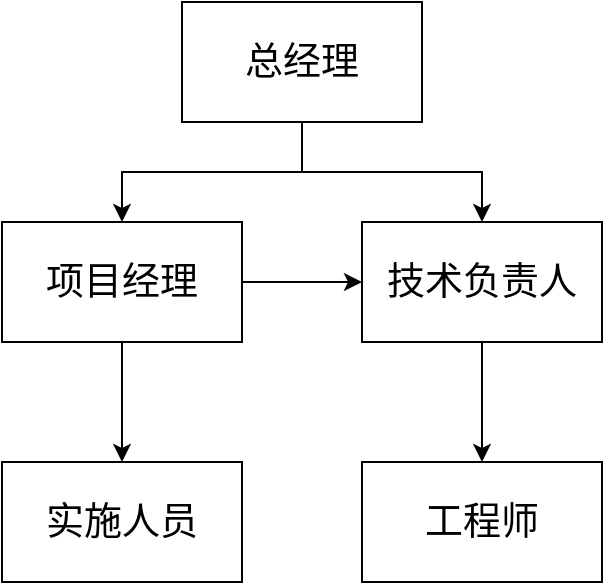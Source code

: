 <mxfile version="21.3.2" type="github">
  <diagram name="第 1 页" id="-LUJCLQohkCaoYcFbg0M">
    <mxGraphModel dx="697" dy="419" grid="1" gridSize="10" guides="1" tooltips="1" connect="1" arrows="1" fold="1" page="1" pageScale="1" pageWidth="827" pageHeight="1169" math="0" shadow="0">
      <root>
        <mxCell id="0" />
        <mxCell id="1" parent="0" />
        <mxCell id="WKHsUHvXBEz1V2wrME3d-6" style="edgeStyle=orthogonalEdgeStyle;rounded=0;orthogonalLoop=1;jettySize=auto;html=1;exitX=0.5;exitY=1;exitDx=0;exitDy=0;entryX=0.5;entryY=0;entryDx=0;entryDy=0;" edge="1" parent="1" source="WKHsUHvXBEz1V2wrME3d-1" target="WKHsUHvXBEz1V2wrME3d-2">
          <mxGeometry relative="1" as="geometry" />
        </mxCell>
        <mxCell id="WKHsUHvXBEz1V2wrME3d-7" style="edgeStyle=orthogonalEdgeStyle;rounded=0;orthogonalLoop=1;jettySize=auto;html=1;exitX=0.5;exitY=1;exitDx=0;exitDy=0;entryX=0.5;entryY=0;entryDx=0;entryDy=0;" edge="1" parent="1" source="WKHsUHvXBEz1V2wrME3d-1" target="WKHsUHvXBEz1V2wrME3d-3">
          <mxGeometry relative="1" as="geometry" />
        </mxCell>
        <mxCell id="WKHsUHvXBEz1V2wrME3d-1" value="总经理" style="rounded=0;whiteSpace=wrap;html=1;fontSize=19;" vertex="1" parent="1">
          <mxGeometry x="230" y="60" width="120" height="60" as="geometry" />
        </mxCell>
        <mxCell id="WKHsUHvXBEz1V2wrME3d-8" value="" style="edgeStyle=orthogonalEdgeStyle;rounded=0;orthogonalLoop=1;jettySize=auto;html=1;" edge="1" parent="1" source="WKHsUHvXBEz1V2wrME3d-2" target="WKHsUHvXBEz1V2wrME3d-5">
          <mxGeometry relative="1" as="geometry" />
        </mxCell>
        <mxCell id="WKHsUHvXBEz1V2wrME3d-10" value="" style="edgeStyle=orthogonalEdgeStyle;rounded=0;orthogonalLoop=1;jettySize=auto;html=1;" edge="1" parent="1" source="WKHsUHvXBEz1V2wrME3d-2" target="WKHsUHvXBEz1V2wrME3d-3">
          <mxGeometry relative="1" as="geometry" />
        </mxCell>
        <mxCell id="WKHsUHvXBEz1V2wrME3d-2" value="项目经理" style="rounded=0;whiteSpace=wrap;html=1;fontSize=19;" vertex="1" parent="1">
          <mxGeometry x="140" y="170" width="120" height="60" as="geometry" />
        </mxCell>
        <mxCell id="WKHsUHvXBEz1V2wrME3d-9" value="" style="edgeStyle=orthogonalEdgeStyle;rounded=0;orthogonalLoop=1;jettySize=auto;html=1;" edge="1" parent="1" source="WKHsUHvXBEz1V2wrME3d-3" target="WKHsUHvXBEz1V2wrME3d-4">
          <mxGeometry relative="1" as="geometry" />
        </mxCell>
        <mxCell id="WKHsUHvXBEz1V2wrME3d-3" value="技术负责人" style="rounded=0;whiteSpace=wrap;html=1;fontSize=19;" vertex="1" parent="1">
          <mxGeometry x="320" y="170" width="120" height="60" as="geometry" />
        </mxCell>
        <mxCell id="WKHsUHvXBEz1V2wrME3d-4" value="工程师" style="rounded=0;whiteSpace=wrap;html=1;fontSize=19;" vertex="1" parent="1">
          <mxGeometry x="320" y="290" width="120" height="60" as="geometry" />
        </mxCell>
        <mxCell id="WKHsUHvXBEz1V2wrME3d-5" value="实施人员" style="rounded=0;whiteSpace=wrap;html=1;fontSize=19;" vertex="1" parent="1">
          <mxGeometry x="140" y="290" width="120" height="60" as="geometry" />
        </mxCell>
      </root>
    </mxGraphModel>
  </diagram>
</mxfile>

